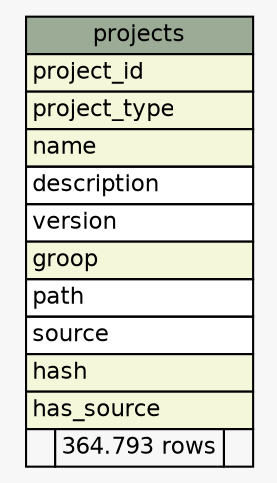 // dot 2.36.0 on Mac OS X 10.10.3
// SchemaSpy rev 590
digraph "projects" {
  graph [
    rankdir="RL"
    bgcolor="#f7f7f7"
    nodesep="0.18"
    ranksep="0.46"
    fontname="Helvetica"
    fontsize="11"
  ];
  node [
    fontname="Helvetica"
    fontsize="11"
    shape="plaintext"
  ];
  edge [
    arrowsize="0.8"
  ];
  "projects" [
    label=<
    <TABLE BORDER="0" CELLBORDER="1" CELLSPACING="0" BGCOLOR="#ffffff">
      <TR><TD COLSPAN="3" BGCOLOR="#9bab96" ALIGN="CENTER">projects</TD></TR>
      <TR><TD PORT="project_id" COLSPAN="3" BGCOLOR="#f4f7da" ALIGN="LEFT">project_id</TD></TR>
      <TR><TD PORT="project_type" COLSPAN="3" BGCOLOR="#f4f7da" ALIGN="LEFT">project_type</TD></TR>
      <TR><TD PORT="name" COLSPAN="3" BGCOLOR="#f4f7da" ALIGN="LEFT">name</TD></TR>
      <TR><TD PORT="description" COLSPAN="3" ALIGN="LEFT">description</TD></TR>
      <TR><TD PORT="version" COLSPAN="3" ALIGN="LEFT">version</TD></TR>
      <TR><TD PORT="groop" COLSPAN="3" BGCOLOR="#f4f7da" ALIGN="LEFT">groop</TD></TR>
      <TR><TD PORT="path" COLSPAN="3" ALIGN="LEFT">path</TD></TR>
      <TR><TD PORT="source" COLSPAN="3" ALIGN="LEFT">source</TD></TR>
      <TR><TD PORT="hash" COLSPAN="3" BGCOLOR="#f4f7da" ALIGN="LEFT">hash</TD></TR>
      <TR><TD PORT="has_source" COLSPAN="3" BGCOLOR="#f4f7da" ALIGN="LEFT">has_source</TD></TR>
      <TR><TD ALIGN="LEFT" BGCOLOR="#f7f7f7">  </TD><TD ALIGN="RIGHT" BGCOLOR="#f7f7f7">364.793 rows</TD><TD ALIGN="RIGHT" BGCOLOR="#f7f7f7">  </TD></TR>
    </TABLE>>
    URL="tables/projects.html"
    tooltip="projects"
  ];
}
